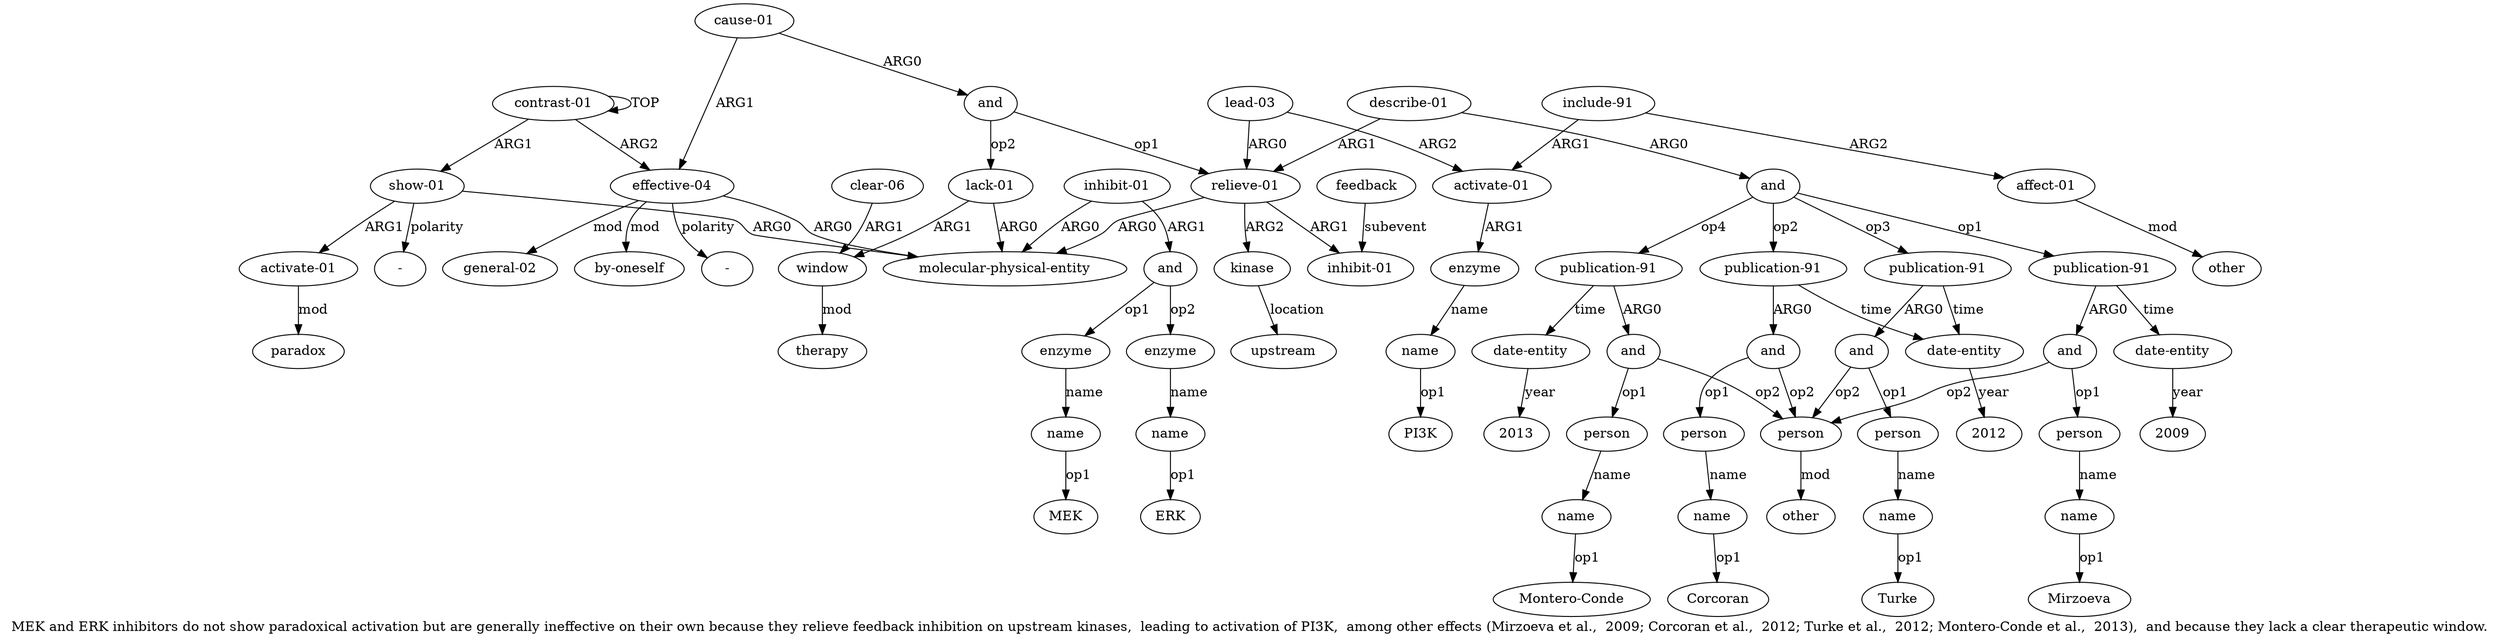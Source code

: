 digraph  {
	graph [label="MEK and ERK inhibitors do not show paradoxical activation but are generally ineffective on their own because they relieve feedback \
inhibition on upstream kinases,  leading to activation of PI3K,  among other effects (Mirzoeva et al.,  2009; Corcoran et al.,  \
2012; Turke et al.,  2012; Montero-Conde et al.,  2013),  and because they lack a clear therapeutic window."];
	node [label="\N"];
	a20	 [color=black,
		gold_ind=20,
		gold_label=upstream,
		label=upstream,
		test_ind=20,
		test_label=upstream];
	a21	 [color=black,
		gold_ind=21,
		gold_label="lead-03",
		label="lead-03",
		test_ind=21,
		test_label="lead-03"];
	a22	 [color=black,
		gold_ind=22,
		gold_label="activate-01",
		label="activate-01",
		test_ind=22,
		test_label="activate-01"];
	a21 -> a22 [key=0,
	color=black,
	gold_label=ARG2,
	label=ARG2,
	test_label=ARG2];
a16 [color=black,
	gold_ind=16,
	gold_label="relieve-01",
	label="relieve-01",
	test_ind=16,
	test_label="relieve-01"];
a21 -> a16 [key=0,
color=black,
gold_label=ARG0,
label=ARG0,
test_label=ARG0];
a23 [color=black,
gold_ind=23,
gold_label=enzyme,
label=enzyme,
test_ind=23,
test_label=enzyme];
a22 -> a23 [key=0,
color=black,
gold_label=ARG1,
label=ARG1,
test_label=ARG1];
a24 [color=black,
gold_ind=24,
gold_label=name,
label=name,
test_ind=24,
test_label=name];
a23 -> a24 [key=0,
color=black,
gold_label=name,
label=name,
test_label=name];
"a24 PI3K" [color=black,
gold_ind=-1,
gold_label=PI3K,
label=PI3K,
test_ind=-1,
test_label=PI3K];
a24 -> "a24 PI3K" [key=0,
color=black,
gold_label=op1,
label=op1,
test_label=op1];
a25 [color=black,
gold_ind=25,
gold_label="include-91",
label="include-91",
test_ind=25,
test_label="include-91"];
a25 -> a22 [key=0,
color=black,
gold_label=ARG1,
label=ARG1,
test_label=ARG1];
a26 [color=black,
gold_ind=26,
gold_label="affect-01",
label="affect-01",
test_ind=26,
test_label="affect-01"];
a25 -> a26 [key=0,
color=black,
gold_label=ARG2,
label=ARG2,
test_label=ARG2];
a27 [color=black,
gold_ind=27,
gold_label=other,
label=other,
test_ind=27,
test_label=other];
a26 -> a27 [key=0,
color=black,
gold_label=mod,
label=mod,
test_label=mod];
a28 [color=black,
gold_ind=28,
gold_label="describe-01",
label="describe-01",
test_ind=28,
test_label="describe-01"];
a29 [color=black,
gold_ind=29,
gold_label=and,
label=and,
test_ind=29,
test_label=and];
a28 -> a29 [key=0,
color=black,
gold_label=ARG0,
label=ARG0,
test_label=ARG0];
a28 -> a16 [key=0,
color=black,
gold_label=ARG1,
label=ARG1,
test_label=ARG1];
a30 [color=black,
gold_ind=30,
gold_label="publication-91",
label="publication-91",
test_ind=30,
test_label="publication-91"];
a29 -> a30 [key=0,
color=black,
gold_label=op1,
label=op1,
test_label=op1];
a37 [color=black,
gold_ind=37,
gold_label="publication-91",
label="publication-91",
test_ind=37,
test_label="publication-91"];
a29 -> a37 [key=0,
color=black,
gold_label=op2,
label=op2,
test_label=op2];
a46 [color=black,
gold_ind=46,
gold_label="publication-91",
label="publication-91",
test_ind=46,
test_label="publication-91"];
a29 -> a46 [key=0,
color=black,
gold_label=op4,
label=op4,
test_label=op4];
a42 [color=black,
gold_ind=42,
gold_label="publication-91",
label="publication-91",
test_ind=42,
test_label="publication-91"];
a29 -> a42 [key=0,
color=black,
gold_label=op3,
label=op3,
test_label=op3];
"a45 Turke" [color=black,
gold_ind=-1,
gold_label=Turke,
label=Turke,
test_ind=-1,
test_label=Turke];
a31 [color=black,
gold_ind=31,
gold_label=and,
label=and,
test_ind=31,
test_label=and];
a34 [color=black,
gold_ind=34,
gold_label=person,
label=person,
test_ind=34,
test_label=person];
a31 -> a34 [key=0,
color=black,
gold_label=op2,
label=op2,
test_label=op2];
a32 [color=black,
gold_ind=32,
gold_label=person,
label=person,
test_ind=32,
test_label=person];
a31 -> a32 [key=0,
color=black,
gold_label=op1,
label=op1,
test_label=op1];
"a6 MEK" [color=black,
gold_ind=-1,
gold_label=MEK,
label=MEK,
test_ind=-1,
test_label=MEK];
a30 -> a31 [key=0,
color=black,
gold_label=ARG0,
label=ARG0,
test_label=ARG0];
a36 [color=black,
gold_ind=36,
gold_label="date-entity",
label="date-entity",
test_ind=36,
test_label="date-entity"];
a30 -> a36 [key=0,
color=black,
gold_label=time,
label=time,
test_label=time];
a38 [color=black,
gold_ind=38,
gold_label=and,
label=and,
test_ind=38,
test_label=and];
a37 -> a38 [key=0,
color=black,
gold_label=ARG0,
label=ARG0,
test_label=ARG0];
a41 [color=black,
gold_ind=41,
gold_label="date-entity",
label="date-entity",
test_ind=41,
test_label="date-entity"];
a37 -> a41 [key=0,
color=black,
gold_label=time,
label=time,
test_label=time];
"a36 2009" [color=black,
gold_ind=-1,
gold_label=2009,
label=2009,
test_ind=-1,
test_label=2009];
a36 -> "a36 2009" [key=0,
color=black,
gold_label=year,
label=year,
test_label=year];
a33 [color=black,
gold_ind=33,
gold_label=name,
label=name,
test_ind=33,
test_label=name];
"a33 Mirzoeva" [color=black,
gold_ind=-1,
gold_label=Mirzoeva,
label=Mirzoeva,
test_ind=-1,
test_label=Mirzoeva];
a33 -> "a33 Mirzoeva" [key=0,
color=black,
gold_label=op1,
label=op1,
test_label=op1];
a35 [color=black,
gold_ind=35,
gold_label=other,
label=other,
test_ind=35,
test_label=other];
a34 -> a35 [key=0,
color=black,
gold_label=mod,
label=mod,
test_label=mod];
"a40 Corcoran" [color=black,
gold_ind=-1,
gold_label=Corcoran,
label=Corcoran,
test_ind=-1,
test_label=Corcoran];
a51 [color=black,
gold_ind=51,
gold_label="lack-01",
label="lack-01",
test_ind=51,
test_label="lack-01"];
a52 [color=black,
gold_ind=52,
gold_label=window,
label=window,
test_ind=52,
test_label=window];
a51 -> a52 [key=0,
color=black,
gold_label=ARG1,
label=ARG1,
test_label=ARG1];
a2 [color=black,
gold_ind=2,
gold_label="molecular-physical-entity",
label="molecular-physical-entity",
test_ind=2,
test_label="molecular-physical-entity"];
a51 -> a2 [key=0,
color=black,
gold_label=ARG0,
label=ARG0,
test_label=ARG0];
a50 [color=black,
gold_ind=50,
gold_label="date-entity",
label="date-entity",
test_ind=50,
test_label="date-entity"];
"a50 2013" [color=black,
gold_ind=-1,
gold_label=2013,
label=2013,
test_ind=-1,
test_label=2013];
a50 -> "a50 2013" [key=0,
color=black,
gold_label=year,
label=year,
test_label=year];
a53 [color=black,
gold_ind=53,
gold_label="clear-06",
label="clear-06",
test_ind=53,
test_label="clear-06"];
a53 -> a52 [key=0,
color=black,
gold_label=ARG1,
label=ARG1,
test_label=ARG1];
a54 [color=black,
gold_ind=54,
gold_label=therapy,
label=therapy,
test_ind=54,
test_label=therapy];
a52 -> a54 [key=0,
color=black,
gold_label=mod,
label=mod,
test_label=mod];
"a8 ERK" [color=black,
gold_ind=-1,
gold_label=ERK,
label=ERK,
test_ind=-1,
test_label=ERK];
a32 -> a33 [key=0,
color=black,
gold_label=name,
label=name,
test_label=name];
"a41 2012" [color=black,
gold_ind=-1,
gold_label=2012,
label=2012,
test_ind=-1,
test_label=2012];
a15 [color=black,
gold_ind=15,
gold_label=and,
label=and,
test_ind=15,
test_label=and];
a15 -> a51 [key=0,
color=black,
gold_label=op2,
label=op2,
test_label=op2];
a15 -> a16 [key=0,
color=black,
gold_label=op1,
label=op1,
test_label=op1];
a14 [color=black,
gold_ind=14,
gold_label="cause-01",
label="cause-01",
test_ind=14,
test_label="cause-01"];
a14 -> a15 [key=0,
color=black,
gold_label=ARG0,
label=ARG0,
test_label=ARG0];
a11 [color=black,
gold_ind=11,
gold_label="effective-04",
label="effective-04",
test_ind=11,
test_label="effective-04"];
a14 -> a11 [key=0,
color=black,
gold_label=ARG1,
label=ARG1,
test_label=ARG1];
a17 [color=black,
gold_ind=17,
gold_label="inhibit-01",
label="inhibit-01",
test_ind=17,
test_label="inhibit-01"];
a16 -> a17 [key=0,
color=black,
gold_label=ARG1,
label=ARG1,
test_label=ARG1];
a19 [color=black,
gold_ind=19,
gold_label=kinase,
label=kinase,
test_ind=19,
test_label=kinase];
a16 -> a19 [key=0,
color=black,
gold_label=ARG2,
label=ARG2,
test_label=ARG2];
a16 -> a2 [key=0,
color=black,
gold_label=ARG0,
label=ARG0,
test_label=ARG0];
a13 [color=black,
gold_ind=13,
gold_label="general-02",
label="general-02",
test_ind=13,
test_label="general-02"];
a11 -> a13 [key=0,
color=black,
gold_label=mod,
label=mod,
test_label=mod];
a12 [color=black,
gold_ind=12,
gold_label="by-oneself",
label="by-oneself",
test_ind=12,
test_label="by-oneself"];
a11 -> a12 [key=0,
color=black,
gold_label=mod,
label=mod,
test_label=mod];
a11 -> a2 [key=0,
color=black,
gold_label=ARG0,
label=ARG0,
test_label=ARG0];
"a11 -" [color=black,
gold_ind=-1,
gold_label="-",
label="-",
test_ind=-1,
test_label="-"];
a11 -> "a11 -" [key=0,
color=black,
gold_label=polarity,
label=polarity,
test_label=polarity];
a10 [color=black,
gold_ind=10,
gold_label=paradox,
label=paradox,
test_ind=10,
test_label=paradox];
a39 [color=black,
gold_ind=39,
gold_label=person,
label=person,
test_ind=39,
test_label=person];
a40 [color=black,
gold_ind=40,
gold_label=name,
label=name,
test_ind=40,
test_label=name];
a39 -> a40 [key=0,
color=black,
gold_label=name,
label=name,
test_label=name];
a38 -> a34 [key=0,
color=black,
gold_label=op2,
label=op2,
test_label=op2];
a38 -> a39 [key=0,
color=black,
gold_label=op1,
label=op1,
test_label=op1];
a19 -> a20 [key=0,
color=black,
gold_label=location,
label=location,
test_label=location];
a18 [color=black,
gold_ind=18,
gold_label=feedback,
label=feedback,
test_ind=18,
test_label=feedback];
a18 -> a17 [key=0,
color=black,
gold_label=subevent,
label=subevent,
test_label=subevent];
a1 [color=black,
gold_ind=1,
gold_label="show-01",
label="show-01",
test_ind=1,
test_label="show-01"];
a1 -> a2 [key=0,
color=black,
gold_label=ARG0,
label=ARG0,
test_label=ARG0];
a9 [color=black,
gold_ind=9,
gold_label="activate-01",
label="activate-01",
test_ind=9,
test_label="activate-01"];
a1 -> a9 [key=0,
color=black,
gold_label=ARG1,
label=ARG1,
test_label=ARG1];
"a1 -" [color=black,
gold_ind=-1,
gold_label="-",
label="-",
test_ind=-1,
test_label="-"];
a1 -> "a1 -" [key=0,
color=black,
gold_label=polarity,
label=polarity,
test_label=polarity];
a0 [color=black,
gold_ind=0,
gold_label="contrast-01",
label="contrast-01",
test_ind=0,
test_label="contrast-01"];
a0 -> a11 [key=0,
color=black,
gold_label=ARG2,
label=ARG2,
test_label=ARG2];
a0 -> a1 [key=0,
color=black,
gold_label=ARG1,
label=ARG1,
test_label=ARG1];
a0 -> a0 [key=0,
color=black,
gold_label=TOP,
label=TOP,
test_label=TOP];
a3 [color=black,
gold_ind=3,
gold_label="inhibit-01",
label="inhibit-01",
test_ind=3,
test_label="inhibit-01"];
a3 -> a2 [key=0,
color=black,
gold_label=ARG0,
label=ARG0,
test_label=ARG0];
a4 [color=black,
gold_ind=4,
gold_label=and,
label=and,
test_ind=4,
test_label=and];
a3 -> a4 [key=0,
color=black,
gold_label=ARG1,
label=ARG1,
test_label=ARG1];
a5 [color=black,
gold_ind=5,
gold_label=enzyme,
label=enzyme,
test_ind=5,
test_label=enzyme];
a6 [color=black,
gold_ind=6,
gold_label=name,
label=name,
test_ind=6,
test_label=name];
a5 -> a6 [key=0,
color=black,
gold_label=name,
label=name,
test_label=name];
a4 -> a5 [key=0,
color=black,
gold_label=op1,
label=op1,
test_label=op1];
a7 [color=black,
gold_ind=7,
gold_label=enzyme,
label=enzyme,
test_ind=7,
test_label=enzyme];
a4 -> a7 [key=0,
color=black,
gold_label=op2,
label=op2,
test_label=op2];
a8 [color=black,
gold_ind=8,
gold_label=name,
label=name,
test_ind=8,
test_label=name];
a7 -> a8 [key=0,
color=black,
gold_label=name,
label=name,
test_label=name];
a6 -> "a6 MEK" [key=0,
color=black,
gold_label=op1,
label=op1,
test_label=op1];
a9 -> a10 [key=0,
color=black,
gold_label=mod,
label=mod,
test_label=mod];
a8 -> "a8 ERK" [key=0,
color=black,
gold_label=op1,
label=op1,
test_label=op1];
"a49 Montero-Conde" [color=black,
gold_ind=-1,
gold_label="Montero-Conde",
label="Montero-Conde",
test_ind=-1,
test_label="Montero-Conde"];
a46 -> a50 [key=0,
color=black,
gold_label=time,
label=time,
test_label=time];
a47 [color=black,
gold_ind=47,
gold_label=and,
label=and,
test_ind=47,
test_label=and];
a46 -> a47 [key=0,
color=black,
gold_label=ARG0,
label=ARG0,
test_label=ARG0];
a47 -> a34 [key=0,
color=black,
gold_label=op2,
label=op2,
test_label=op2];
a48 [color=black,
gold_ind=48,
gold_label=person,
label=person,
test_ind=48,
test_label=person];
a47 -> a48 [key=0,
color=black,
gold_label=op1,
label=op1,
test_label=op1];
a44 [color=black,
gold_ind=44,
gold_label=person,
label=person,
test_ind=44,
test_label=person];
a45 [color=black,
gold_ind=45,
gold_label=name,
label=name,
test_ind=45,
test_label=name];
a44 -> a45 [key=0,
color=black,
gold_label=name,
label=name,
test_label=name];
a45 -> "a45 Turke" [key=0,
color=black,
gold_label=op1,
label=op1,
test_label=op1];
a43 [color=black,
gold_ind=43,
gold_label=and,
label=and,
test_ind=43,
test_label=and];
a42 -> a43 [key=0,
color=black,
gold_label=ARG0,
label=ARG0,
test_label=ARG0];
a42 -> a41 [key=0,
color=black,
gold_label=time,
label=time,
test_label=time];
a43 -> a34 [key=0,
color=black,
gold_label=op2,
label=op2,
test_label=op2];
a43 -> a44 [key=0,
color=black,
gold_label=op1,
label=op1,
test_label=op1];
a40 -> "a40 Corcoran" [key=0,
color=black,
gold_label=op1,
label=op1,
test_label=op1];
a41 -> "a41 2012" [key=0,
color=black,
gold_label=year,
label=year,
test_label=year];
a49 [color=black,
gold_ind=49,
gold_label=name,
label=name,
test_ind=49,
test_label=name];
a48 -> a49 [key=0,
color=black,
gold_label=name,
label=name,
test_label=name];
a49 -> "a49 Montero-Conde" [key=0,
color=black,
gold_label=op1,
label=op1,
test_label=op1];
}
